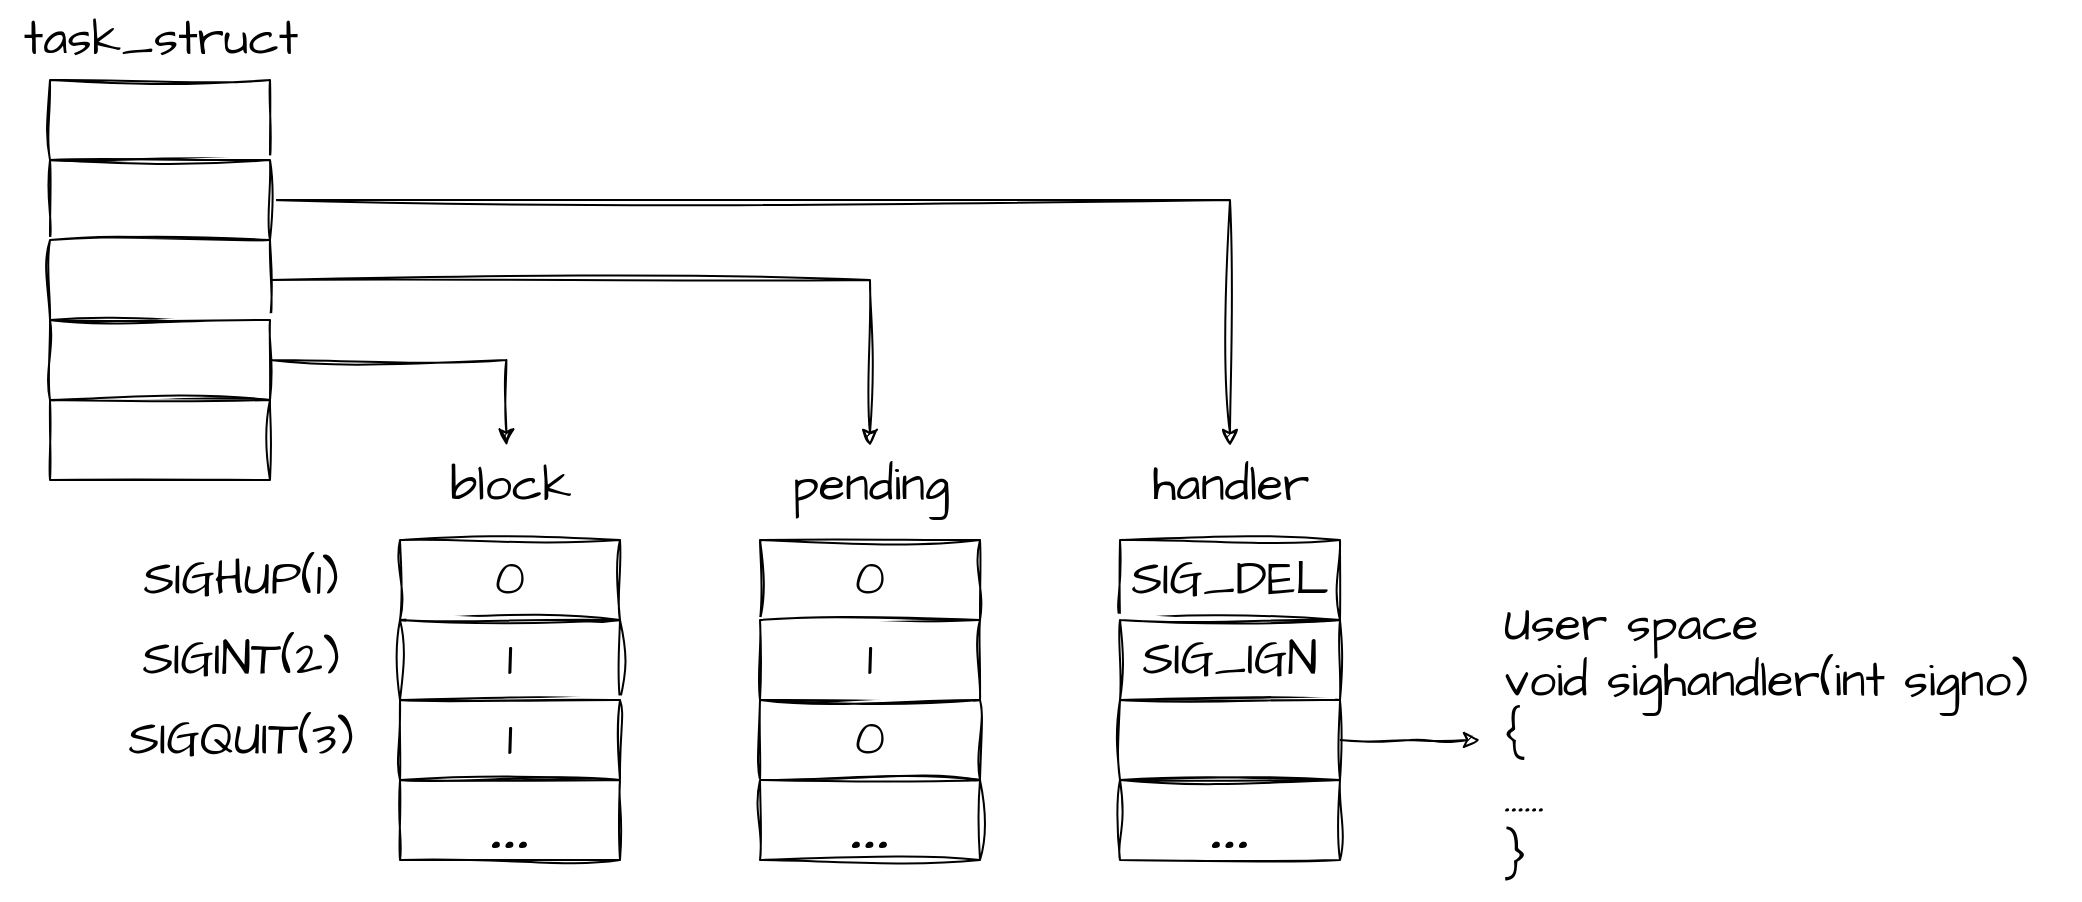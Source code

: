 <mxfile version="24.4.8" type="device">
  <diagram name="第 1 页" id="RZDrkvLuWEcAvyyYzUkx">
    <mxGraphModel dx="1502" dy="758" grid="1" gridSize="10" guides="1" tooltips="1" connect="1" arrows="1" fold="1" page="1" pageScale="1" pageWidth="3300" pageHeight="4681" math="0" shadow="0">
      <root>
        <mxCell id="0" />
        <mxCell id="1" parent="0" />
        <mxCell id="Trtc8e1E53qL4lUm9dAX-1" value="" style="rounded=0;whiteSpace=wrap;html=1;sketch=1;hachureGap=4;jiggle=2;curveFitting=1;fontFamily=Architects Daughter;fontSource=https%3A%2F%2Ffonts.googleapis.com%2Fcss%3Ffamily%3DArchitects%2BDaughter;" vertex="1" parent="1">
          <mxGeometry x="425" y="110" width="110" height="40" as="geometry" />
        </mxCell>
        <mxCell id="Trtc8e1E53qL4lUm9dAX-30" style="edgeStyle=orthogonalEdgeStyle;rounded=0;sketch=1;hachureGap=4;jiggle=2;curveFitting=1;orthogonalLoop=1;jettySize=auto;html=1;exitX=1;exitY=0.5;exitDx=0;exitDy=0;fontFamily=Architects Daughter;fontSource=https%3A%2F%2Ffonts.googleapis.com%2Fcss%3Ffamily%3DArchitects%2BDaughter;" edge="1" parent="1" source="Trtc8e1E53qL4lUm9dAX-2" target="Trtc8e1E53qL4lUm9dAX-29">
          <mxGeometry relative="1" as="geometry" />
        </mxCell>
        <mxCell id="Trtc8e1E53qL4lUm9dAX-2" value="" style="rounded=0;whiteSpace=wrap;html=1;sketch=1;hachureGap=4;jiggle=2;curveFitting=1;fontFamily=Architects Daughter;fontSource=https%3A%2F%2Ffonts.googleapis.com%2Fcss%3Ffamily%3DArchitects%2BDaughter;" vertex="1" parent="1">
          <mxGeometry x="425" y="150" width="110" height="40" as="geometry" />
        </mxCell>
        <mxCell id="Trtc8e1E53qL4lUm9dAX-31" style="edgeStyle=orthogonalEdgeStyle;rounded=0;sketch=1;hachureGap=4;jiggle=2;curveFitting=1;orthogonalLoop=1;jettySize=auto;html=1;exitX=1;exitY=0.5;exitDx=0;exitDy=0;fontFamily=Architects Daughter;fontSource=https%3A%2F%2Ffonts.googleapis.com%2Fcss%3Ffamily%3DArchitects%2BDaughter;" edge="1" parent="1" source="Trtc8e1E53qL4lUm9dAX-3" target="Trtc8e1E53qL4lUm9dAX-28">
          <mxGeometry relative="1" as="geometry" />
        </mxCell>
        <mxCell id="Trtc8e1E53qL4lUm9dAX-3" value="" style="rounded=0;whiteSpace=wrap;html=1;sketch=1;hachureGap=4;jiggle=2;curveFitting=1;fontFamily=Architects Daughter;fontSource=https%3A%2F%2Ffonts.googleapis.com%2Fcss%3Ffamily%3DArchitects%2BDaughter;" vertex="1" parent="1">
          <mxGeometry x="425" y="190" width="110" height="40" as="geometry" />
        </mxCell>
        <mxCell id="Trtc8e1E53qL4lUm9dAX-4" value="" style="rounded=0;whiteSpace=wrap;html=1;sketch=1;hachureGap=4;jiggle=2;curveFitting=1;fontFamily=Architects Daughter;fontSource=https%3A%2F%2Ffonts.googleapis.com%2Fcss%3Ffamily%3DArchitects%2BDaughter;" vertex="1" parent="1">
          <mxGeometry x="425" y="230" width="110" height="40" as="geometry" />
        </mxCell>
        <mxCell id="Trtc8e1E53qL4lUm9dAX-5" value="" style="rounded=0;whiteSpace=wrap;html=1;sketch=1;hachureGap=4;jiggle=2;curveFitting=1;fontFamily=Architects Daughter;fontSource=https%3A%2F%2Ffonts.googleapis.com%2Fcss%3Ffamily%3DArchitects%2BDaughter;" vertex="1" parent="1">
          <mxGeometry x="425" y="270" width="110" height="40" as="geometry" />
        </mxCell>
        <mxCell id="Trtc8e1E53qL4lUm9dAX-6" value="&lt;font style=&quot;font-size: 24px;&quot;&gt;task_struct&lt;/font&gt;" style="text;html=1;align=center;verticalAlign=middle;resizable=0;points=[];autosize=1;strokeColor=none;fillColor=none;fontFamily=Architects Daughter;fontSource=https%3A%2F%2Ffonts.googleapis.com%2Fcss%3Ffamily%3DArchitects%2BDaughter;" vertex="1" parent="1">
          <mxGeometry x="400" y="70" width="160" height="40" as="geometry" />
        </mxCell>
        <mxCell id="Trtc8e1E53qL4lUm9dAX-7" value="&lt;font style=&quot;font-size: 24px;&quot;&gt;0&lt;/font&gt;" style="rounded=0;whiteSpace=wrap;html=1;sketch=1;hachureGap=4;jiggle=2;curveFitting=1;fontFamily=Architects Daughter;fontSource=https%3A%2F%2Ffonts.googleapis.com%2Fcss%3Ffamily%3DArchitects%2BDaughter;" vertex="1" parent="1">
          <mxGeometry x="600" y="340" width="110" height="40" as="geometry" />
        </mxCell>
        <mxCell id="Trtc8e1E53qL4lUm9dAX-8" value="&lt;font style=&quot;font-size: 24px;&quot;&gt;1&lt;/font&gt;" style="rounded=0;whiteSpace=wrap;html=1;sketch=1;hachureGap=4;jiggle=2;curveFitting=1;fontFamily=Architects Daughter;fontSource=https%3A%2F%2Ffonts.googleapis.com%2Fcss%3Ffamily%3DArchitects%2BDaughter;" vertex="1" parent="1">
          <mxGeometry x="600" y="380" width="110" height="40" as="geometry" />
        </mxCell>
        <mxCell id="Trtc8e1E53qL4lUm9dAX-9" value="&lt;font style=&quot;font-size: 24px;&quot;&gt;1&lt;/font&gt;" style="rounded=0;whiteSpace=wrap;html=1;sketch=1;hachureGap=4;jiggle=2;curveFitting=1;fontFamily=Architects Daughter;fontSource=https%3A%2F%2Ffonts.googleapis.com%2Fcss%3Ffamily%3DArchitects%2BDaughter;" vertex="1" parent="1">
          <mxGeometry x="600" y="420" width="110" height="40" as="geometry" />
        </mxCell>
        <mxCell id="Trtc8e1E53qL4lUm9dAX-10" value="&lt;font style=&quot;font-size: 48px;&quot;&gt;...&lt;/font&gt;" style="rounded=0;whiteSpace=wrap;html=1;sketch=1;hachureGap=4;jiggle=2;curveFitting=1;fontFamily=Architects Daughter;fontSource=https%3A%2F%2Ffonts.googleapis.com%2Fcss%3Ffamily%3DArchitects%2BDaughter;" vertex="1" parent="1">
          <mxGeometry x="600" y="460" width="110" height="40" as="geometry" />
        </mxCell>
        <mxCell id="Trtc8e1E53qL4lUm9dAX-12" value="&lt;font style=&quot;font-size: 24px;&quot;&gt;0&lt;/font&gt;" style="rounded=0;whiteSpace=wrap;html=1;sketch=1;hachureGap=4;jiggle=2;curveFitting=1;fontFamily=Architects Daughter;fontSource=https%3A%2F%2Ffonts.googleapis.com%2Fcss%3Ffamily%3DArchitects%2BDaughter;" vertex="1" parent="1">
          <mxGeometry x="780" y="340" width="110" height="40" as="geometry" />
        </mxCell>
        <mxCell id="Trtc8e1E53qL4lUm9dAX-13" value="&lt;font style=&quot;font-size: 24px;&quot;&gt;1&lt;/font&gt;" style="rounded=0;whiteSpace=wrap;html=1;sketch=1;hachureGap=4;jiggle=2;curveFitting=1;fontFamily=Architects Daughter;fontSource=https%3A%2F%2Ffonts.googleapis.com%2Fcss%3Ffamily%3DArchitects%2BDaughter;" vertex="1" parent="1">
          <mxGeometry x="780" y="380" width="110" height="40" as="geometry" />
        </mxCell>
        <mxCell id="Trtc8e1E53qL4lUm9dAX-14" value="&lt;font style=&quot;font-size: 24px;&quot;&gt;0&lt;/font&gt;" style="rounded=0;whiteSpace=wrap;html=1;sketch=1;hachureGap=4;jiggle=2;curveFitting=1;fontFamily=Architects Daughter;fontSource=https%3A%2F%2Ffonts.googleapis.com%2Fcss%3Ffamily%3DArchitects%2BDaughter;" vertex="1" parent="1">
          <mxGeometry x="780" y="420" width="110" height="40" as="geometry" />
        </mxCell>
        <mxCell id="Trtc8e1E53qL4lUm9dAX-15" value="&lt;font style=&quot;font-size: 48px;&quot;&gt;...&lt;/font&gt;" style="rounded=0;whiteSpace=wrap;html=1;sketch=1;hachureGap=4;jiggle=2;curveFitting=1;fontFamily=Architects Daughter;fontSource=https%3A%2F%2Ffonts.googleapis.com%2Fcss%3Ffamily%3DArchitects%2BDaughter;" vertex="1" parent="1">
          <mxGeometry x="780" y="460" width="110" height="40" as="geometry" />
        </mxCell>
        <mxCell id="Trtc8e1E53qL4lUm9dAX-17" value="&lt;font style=&quot;font-size: 24px;&quot;&gt;SIG_DEL&lt;/font&gt;" style="rounded=0;whiteSpace=wrap;html=1;sketch=1;hachureGap=4;jiggle=2;curveFitting=1;fontFamily=Architects Daughter;fontSource=https%3A%2F%2Ffonts.googleapis.com%2Fcss%3Ffamily%3DArchitects%2BDaughter;" vertex="1" parent="1">
          <mxGeometry x="960" y="340" width="110" height="40" as="geometry" />
        </mxCell>
        <mxCell id="Trtc8e1E53qL4lUm9dAX-18" value="&lt;font style=&quot;font-size: 24px;&quot;&gt;SIG_IGN&lt;/font&gt;" style="rounded=0;whiteSpace=wrap;html=1;sketch=1;hachureGap=4;jiggle=2;curveFitting=1;fontFamily=Architects Daughter;fontSource=https%3A%2F%2Ffonts.googleapis.com%2Fcss%3Ffamily%3DArchitects%2BDaughter;" vertex="1" parent="1">
          <mxGeometry x="960" y="380" width="110" height="40" as="geometry" />
        </mxCell>
        <mxCell id="Trtc8e1E53qL4lUm9dAX-25" style="edgeStyle=orthogonalEdgeStyle;rounded=0;sketch=1;hachureGap=4;jiggle=2;curveFitting=1;orthogonalLoop=1;jettySize=auto;html=1;exitX=1;exitY=0.5;exitDx=0;exitDy=0;fontFamily=Architects Daughter;fontSource=https%3A%2F%2Ffonts.googleapis.com%2Fcss%3Ffamily%3DArchitects%2BDaughter;" edge="1" parent="1" source="Trtc8e1E53qL4lUm9dAX-19">
          <mxGeometry relative="1" as="geometry">
            <mxPoint x="1140" y="440" as="targetPoint" />
          </mxGeometry>
        </mxCell>
        <mxCell id="Trtc8e1E53qL4lUm9dAX-19" value="" style="rounded=0;whiteSpace=wrap;html=1;sketch=1;hachureGap=4;jiggle=2;curveFitting=1;fontFamily=Architects Daughter;fontSource=https%3A%2F%2Ffonts.googleapis.com%2Fcss%3Ffamily%3DArchitects%2BDaughter;" vertex="1" parent="1">
          <mxGeometry x="960" y="420" width="110" height="40" as="geometry" />
        </mxCell>
        <mxCell id="Trtc8e1E53qL4lUm9dAX-20" value="&lt;font style=&quot;font-size: 48px;&quot;&gt;...&lt;/font&gt;" style="rounded=0;whiteSpace=wrap;html=1;sketch=1;hachureGap=4;jiggle=2;curveFitting=1;fontFamily=Architects Daughter;fontSource=https%3A%2F%2Ffonts.googleapis.com%2Fcss%3Ffamily%3DArchitects%2BDaughter;" vertex="1" parent="1">
          <mxGeometry x="960" y="460" width="110" height="40" as="geometry" />
        </mxCell>
        <mxCell id="Trtc8e1E53qL4lUm9dAX-22" value="&lt;font style=&quot;font-size: 24px;&quot;&gt;SIGHUP(1)&lt;/font&gt;" style="text;html=1;align=center;verticalAlign=middle;resizable=0;points=[];autosize=1;strokeColor=none;fillColor=none;fontFamily=Architects Daughter;fontSource=https%3A%2F%2Ffonts.googleapis.com%2Fcss%3Ffamily%3DArchitects%2BDaughter;" vertex="1" parent="1">
          <mxGeometry x="460" y="340" width="120" height="40" as="geometry" />
        </mxCell>
        <mxCell id="Trtc8e1E53qL4lUm9dAX-23" value="&lt;font style=&quot;font-size: 24px;&quot;&gt;SIGINT(2)&lt;/font&gt;" style="text;html=1;align=center;verticalAlign=middle;resizable=0;points=[];autosize=1;strokeColor=none;fillColor=none;fontFamily=Architects Daughter;fontSource=https%3A%2F%2Ffonts.googleapis.com%2Fcss%3Ffamily%3DArchitects%2BDaughter;" vertex="1" parent="1">
          <mxGeometry x="460" y="380" width="120" height="40" as="geometry" />
        </mxCell>
        <mxCell id="Trtc8e1E53qL4lUm9dAX-24" value="&lt;font style=&quot;font-size: 24px;&quot;&gt;SIGQUIT(3)&lt;/font&gt;" style="text;html=1;align=center;verticalAlign=middle;resizable=0;points=[];autosize=1;strokeColor=none;fillColor=none;fontFamily=Architects Daughter;fontSource=https%3A%2F%2Ffonts.googleapis.com%2Fcss%3Ffamily%3DArchitects%2BDaughter;" vertex="1" parent="1">
          <mxGeometry x="450" y="420" width="140" height="40" as="geometry" />
        </mxCell>
        <mxCell id="Trtc8e1E53qL4lUm9dAX-26" value="&lt;font style=&quot;font-size: 24px;&quot;&gt;User space&lt;/font&gt;&lt;div&gt;&lt;font style=&quot;font-size: 24px;&quot;&gt;void sighandler(int signo)&lt;/font&gt;&lt;/div&gt;&lt;div&gt;&lt;font style=&quot;font-size: 24px;&quot;&gt;{&lt;/font&gt;&lt;/div&gt;&lt;div&gt;&lt;font style=&quot;font-size: 24px;&quot;&gt;......&lt;/font&gt;&lt;/div&gt;&lt;div&gt;&lt;font style=&quot;font-size: 24px;&quot;&gt;}&lt;/font&gt;&lt;/div&gt;" style="text;html=1;align=left;verticalAlign=middle;resizable=0;points=[];autosize=1;strokeColor=none;fillColor=none;fontFamily=Architects Daughter;fontSource=https%3A%2F%2Ffonts.googleapis.com%2Fcss%3Ffamily%3DArchitects%2BDaughter;" vertex="1" parent="1">
          <mxGeometry x="1150" y="360" width="290" height="160" as="geometry" />
        </mxCell>
        <mxCell id="Trtc8e1E53qL4lUm9dAX-27" value="&lt;font style=&quot;font-size: 24px;&quot;&gt;block&lt;/font&gt;" style="text;html=1;align=center;verticalAlign=middle;resizable=0;points=[];autosize=1;strokeColor=none;fillColor=none;fontFamily=Architects Daughter;fontSource=https%3A%2F%2Ffonts.googleapis.com%2Fcss%3Ffamily%3DArchitects%2BDaughter;" vertex="1" parent="1">
          <mxGeometry x="615" y="293" width="80" height="40" as="geometry" />
        </mxCell>
        <mxCell id="Trtc8e1E53qL4lUm9dAX-28" value="&lt;span style=&quot;font-size: 24px;&quot;&gt;pending&lt;/span&gt;" style="text;html=1;align=center;verticalAlign=middle;resizable=0;points=[];autosize=1;strokeColor=none;fillColor=none;fontFamily=Architects Daughter;fontSource=https%3A%2F%2Ffonts.googleapis.com%2Fcss%3Ffamily%3DArchitects%2BDaughter;" vertex="1" parent="1">
          <mxGeometry x="785" y="293" width="100" height="40" as="geometry" />
        </mxCell>
        <mxCell id="Trtc8e1E53qL4lUm9dAX-29" value="&lt;font style=&quot;font-size: 24px;&quot;&gt;handler&lt;/font&gt;" style="text;html=1;align=center;verticalAlign=middle;resizable=0;points=[];autosize=1;strokeColor=none;fillColor=none;fontFamily=Architects Daughter;fontSource=https%3A%2F%2Ffonts.googleapis.com%2Fcss%3Ffamily%3DArchitects%2BDaughter;" vertex="1" parent="1">
          <mxGeometry x="965" y="293" width="100" height="40" as="geometry" />
        </mxCell>
        <mxCell id="Trtc8e1E53qL4lUm9dAX-32" style="edgeStyle=orthogonalEdgeStyle;rounded=0;sketch=1;hachureGap=4;jiggle=2;curveFitting=1;orthogonalLoop=1;jettySize=auto;html=1;exitX=1;exitY=0.5;exitDx=0;exitDy=0;entryX=0.478;entryY=-0.005;entryDx=0;entryDy=0;entryPerimeter=0;fontFamily=Architects Daughter;fontSource=https%3A%2F%2Ffonts.googleapis.com%2Fcss%3Ffamily%3DArchitects%2BDaughter;" edge="1" parent="1" source="Trtc8e1E53qL4lUm9dAX-4" target="Trtc8e1E53qL4lUm9dAX-27">
          <mxGeometry relative="1" as="geometry" />
        </mxCell>
      </root>
    </mxGraphModel>
  </diagram>
</mxfile>
